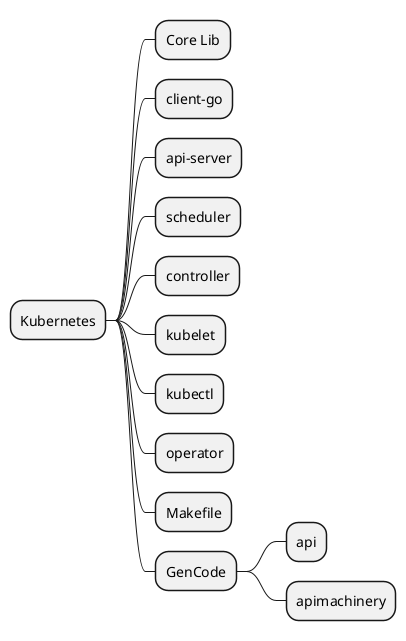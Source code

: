 @startmindmap

* Kubernetes
** Core Lib
** client-go
** api-server
** scheduler
** controller
** kubelet
** kubectl
** operator
** Makefile
** GenCode
*** api
*** apimachinery

@endmindmap